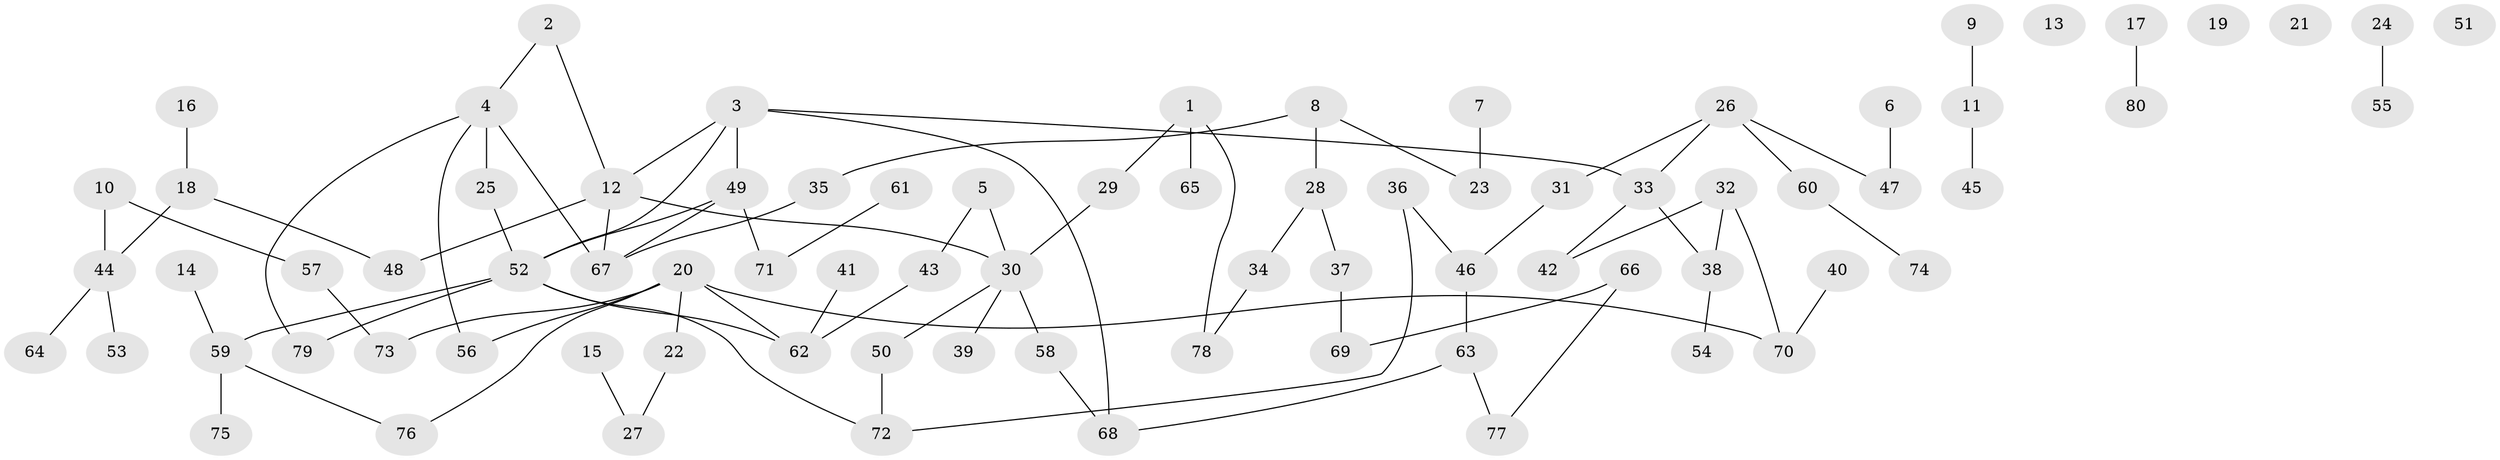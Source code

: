 // coarse degree distribution, {5: 0.09090909090909091, 7: 0.022727272727272728, 1: 0.18181818181818182, 3: 0.1590909090909091, 2: 0.4318181818181818, 6: 0.022727272727272728, 4: 0.09090909090909091}
// Generated by graph-tools (version 1.1) at 2025/48/03/04/25 22:48:11]
// undirected, 80 vertices, 89 edges
graph export_dot {
  node [color=gray90,style=filled];
  1;
  2;
  3;
  4;
  5;
  6;
  7;
  8;
  9;
  10;
  11;
  12;
  13;
  14;
  15;
  16;
  17;
  18;
  19;
  20;
  21;
  22;
  23;
  24;
  25;
  26;
  27;
  28;
  29;
  30;
  31;
  32;
  33;
  34;
  35;
  36;
  37;
  38;
  39;
  40;
  41;
  42;
  43;
  44;
  45;
  46;
  47;
  48;
  49;
  50;
  51;
  52;
  53;
  54;
  55;
  56;
  57;
  58;
  59;
  60;
  61;
  62;
  63;
  64;
  65;
  66;
  67;
  68;
  69;
  70;
  71;
  72;
  73;
  74;
  75;
  76;
  77;
  78;
  79;
  80;
  1 -- 29;
  1 -- 65;
  1 -- 78;
  2 -- 4;
  2 -- 12;
  3 -- 12;
  3 -- 33;
  3 -- 49;
  3 -- 52;
  3 -- 68;
  4 -- 25;
  4 -- 56;
  4 -- 67;
  4 -- 79;
  5 -- 30;
  5 -- 43;
  6 -- 47;
  7 -- 23;
  8 -- 23;
  8 -- 28;
  8 -- 35;
  9 -- 11;
  10 -- 44;
  10 -- 57;
  11 -- 45;
  12 -- 30;
  12 -- 48;
  12 -- 67;
  14 -- 59;
  15 -- 27;
  16 -- 18;
  17 -- 80;
  18 -- 44;
  18 -- 48;
  20 -- 22;
  20 -- 56;
  20 -- 62;
  20 -- 70;
  20 -- 73;
  20 -- 76;
  22 -- 27;
  24 -- 55;
  25 -- 52;
  26 -- 31;
  26 -- 33;
  26 -- 47;
  26 -- 60;
  28 -- 34;
  28 -- 37;
  29 -- 30;
  30 -- 39;
  30 -- 50;
  30 -- 58;
  31 -- 46;
  32 -- 38;
  32 -- 42;
  32 -- 70;
  33 -- 38;
  33 -- 42;
  34 -- 78;
  35 -- 67;
  36 -- 46;
  36 -- 72;
  37 -- 69;
  38 -- 54;
  40 -- 70;
  41 -- 62;
  43 -- 62;
  44 -- 53;
  44 -- 64;
  46 -- 63;
  49 -- 52;
  49 -- 67;
  49 -- 71;
  50 -- 72;
  52 -- 59;
  52 -- 62;
  52 -- 72;
  52 -- 79;
  57 -- 73;
  58 -- 68;
  59 -- 75;
  59 -- 76;
  60 -- 74;
  61 -- 71;
  63 -- 68;
  63 -- 77;
  66 -- 69;
  66 -- 77;
}
